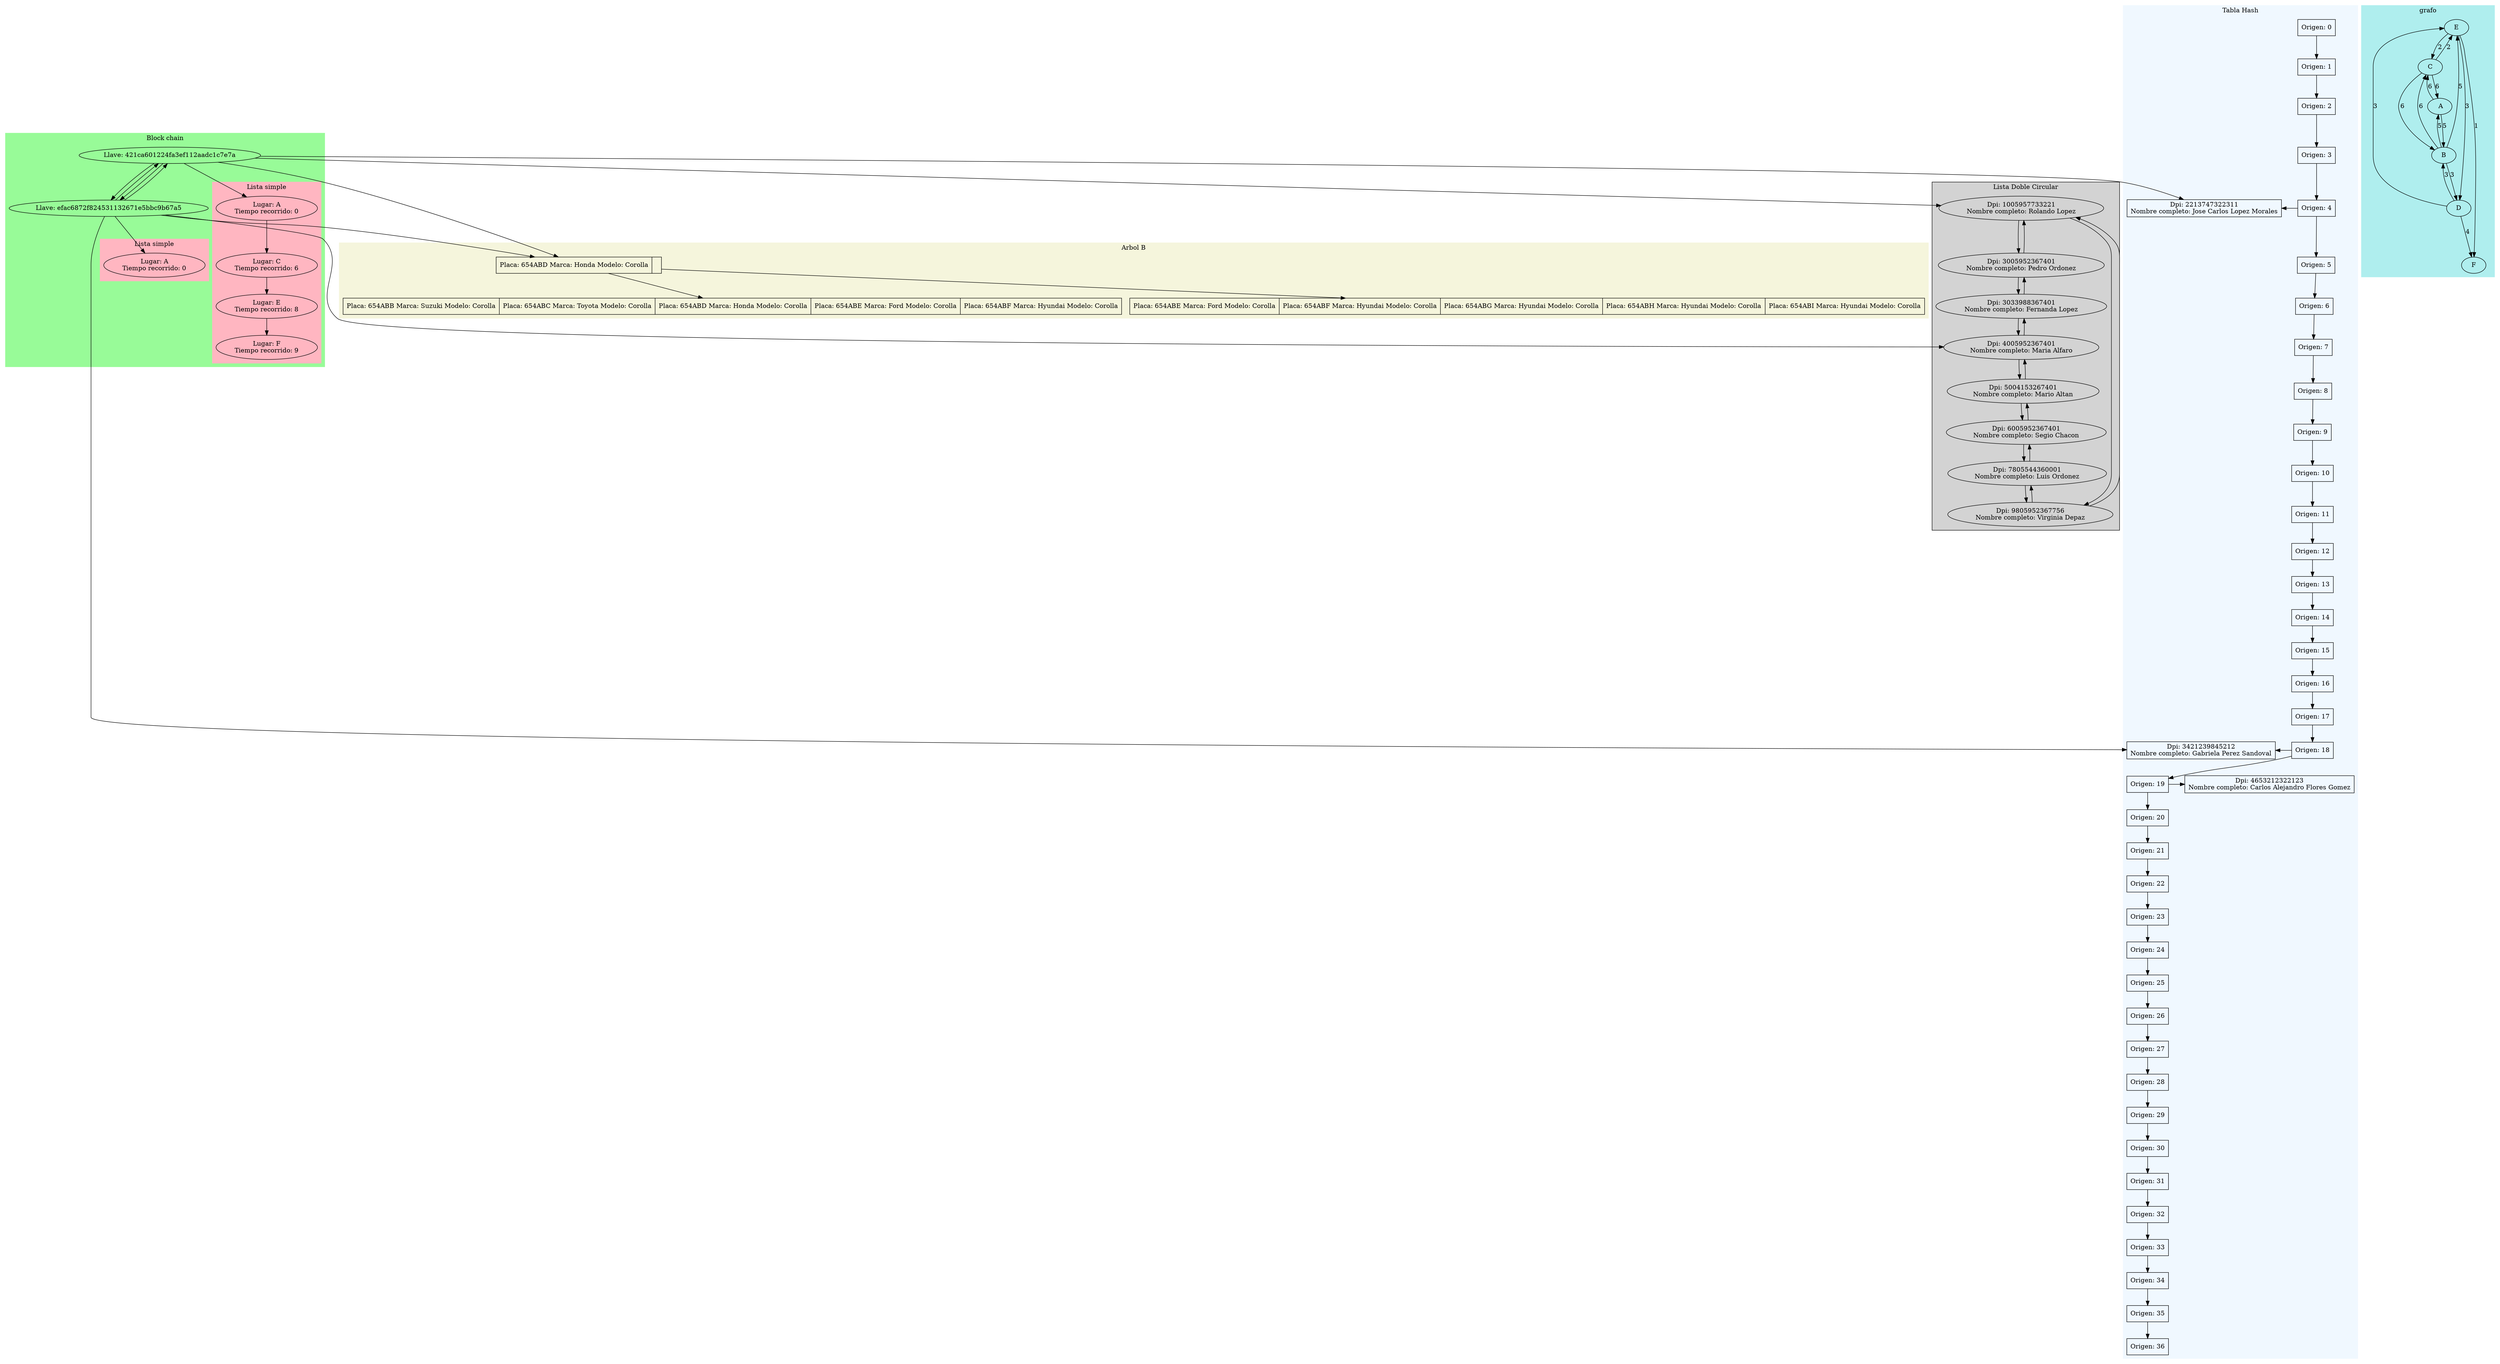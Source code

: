 digraph BlockChain{
subgraph cluster_hash{
style = filled
color=aliceblue
label="Tabla Hash"
0 [ shape = box label = "Origen: 0" ]
0 -> 1
1 [ shape = box label = "Origen: 1" ]
1 -> 2
2 [ shape = box label = "Origen: 2" ]
2 -> 3
3 [ shape = box label = "Origen: 3" ]
3 -> 4
4 [ shape = box label = "Origen: 4" ]
4 -> "2213747322311"
"2213747322311" [shape = box label = "Dpi: 2213747322311
Nombre completo: Jose Carlos Lopez Morales"]
{rank = same; 4; "2213747322311"; }
4 -> 5
5 [ shape = box label = "Origen: 5" ]
5 -> 6
6 [ shape = box label = "Origen: 6" ]
6 -> 7
7 [ shape = box label = "Origen: 7" ]
7 -> 8
8 [ shape = box label = "Origen: 8" ]
8 -> 9
9 [ shape = box label = "Origen: 9" ]
9 -> 10
10 [ shape = box label = "Origen: 10" ]
10 -> 11
11 [ shape = box label = "Origen: 11" ]
11 -> 12
12 [ shape = box label = "Origen: 12" ]
12 -> 13
13 [ shape = box label = "Origen: 13" ]
13 -> 14
14 [ shape = box label = "Origen: 14" ]
14 -> 15
15 [ shape = box label = "Origen: 15" ]
15 -> 16
16 [ shape = box label = "Origen: 16" ]
16 -> 17
17 [ shape = box label = "Origen: 17" ]
17 -> 18
18 [ shape = box label = "Origen: 18" ]
18 -> "3421239845212"
"3421239845212" [shape = box label = "Dpi: 3421239845212
Nombre completo: Gabriela Perez Sandoval"]
{rank = same; 18; "3421239845212"; }
18 -> 19
19 [ shape = box label = "Origen: 19" ]
19 -> "4653212322123"
"4653212322123" [shape = box label = "Dpi: 4653212322123
Nombre completo: Carlos Alejandro Flores Gomez"]
{rank = same; 19; "4653212322123"; }
19 -> 20
20 [ shape = box label = "Origen: 20" ]
20 -> 21
21 [ shape = box label = "Origen: 21" ]
21 -> 22
22 [ shape = box label = "Origen: 22" ]
22 -> 23
23 [ shape = box label = "Origen: 23" ]
23 -> 24
24 [ shape = box label = "Origen: 24" ]
24 -> 25
25 [ shape = box label = "Origen: 25" ]
25 -> 26
26 [ shape = box label = "Origen: 26" ]
26 -> 27
27 [ shape = box label = "Origen: 27" ]
27 -> 28
28 [ shape = box label = "Origen: 28" ]
28 -> 29
29 [ shape = box label = "Origen: 29" ]
29 -> 30
30 [ shape = box label = "Origen: 30" ]
30 -> 31
31 [ shape = box label = "Origen: 31" ]
31 -> 32
32 [ shape = box label = "Origen: 32" ]
32 -> 33
33 [ shape = box label = "Origen: 33" ]
33 -> 34
34 [ shape = box label = "Origen: 34" ]
34 -> 35
35 [ shape = box label = "Origen: 35" ]
35 -> 36
36 [ shape = box label = "Origen: 36" ]
}
subgraph cluster_doble{
style=filled
label="Lista Doble Circular"
Color=aquamarine
"1005957733221" [label = "Dpi: 1005957733221
Nombre completo: Rolando Lopez"]
"1005957733221" -> "3005952367401"
"3005952367401" [label = "Dpi: 3005952367401
Nombre completo: Pedro Ordonez"]
"3005952367401" -> "3033988367401"
"3033988367401" [label = "Dpi: 3033988367401
Nombre completo: Fernanda Lopez"]
"3033988367401" -> "4005952367401"
"4005952367401" [label = "Dpi: 4005952367401
Nombre completo: Maria Alfaro"]
"4005952367401" -> "5004153267401"
"5004153267401" [label = "Dpi: 5004153267401
Nombre completo: Mario Altan"]
"5004153267401" -> "6005952367401"
"6005952367401" [label = "Dpi: 6005952367401
Nombre completo: Segio Chacon"]
"6005952367401" -> "7805544360001"
"7805544360001" [label = "Dpi: 7805544360001
Nombre completo: Luis Ordonez"]
"7805544360001" -> "9805952367756"
"9805952367756" [label = "Dpi: 9805952367756
Nombre completo: Virginia Depaz"]
"9805952367756" -> "1005957733221"
"1005957733221" -> "9805952367756"
"9805952367756" -> "7805544360001"
"7805544360001" -> "6005952367401"
"6005952367401" -> "5004153267401"
"5004153267401" -> "4005952367401"
"4005952367401" -> "3033988367401"
"3033988367401" -> "3005952367401"
"3005952367401" -> "1005957733221"
}
subgraph cluster_arbolB{
style=filled
label="Arbol B"
color=beige
"Estructuras.NodoAB@4b827b04" [shape = record label = "<654ABD>Placa: 654ABD
 Marca: Honda
 Modelo: Corolla|"]
"Estructuras.NodoAB@4b827b04" -> "Estructuras.NodoAB@36b012b7"
"Estructuras.NodoAB@36b012b7" [shape = record label = "<654ABB>Placa: 654ABB
 Marca: Suzuki
 Modelo: Corolla|<654ABC>Placa: 654ABC
 Marca: Toyota
 Modelo: Corolla|<654ABD>Placa: 654ABD
 Marca: Honda
 Modelo: Corolla|<654ABE>Placa: 654ABE
 Marca: Ford
 Modelo: Corolla|<654ABF>Placa: 654ABF
 Marca: Hyundai
 Modelo: Corolla"]
"Estructuras.NodoAB@4b827b04" -> "Estructuras.NodoAB@3cae4f56"
"Estructuras.NodoAB@3cae4f56" [shape = record label = "<654ABE>Placa: 654ABE
 Marca: Ford
 Modelo: Corolla|<654ABF>Placa: 654ABF
 Marca: Hyundai
 Modelo: Corolla|<654ABG>Placa: 654ABG
 Marca: Hyundai
 Modelo: Corolla|<654ABH>Placa: 654ABH
 Marca: Hyundai
 Modelo: Corolla|<654ABI>Placa: 654ABI
 Marca: Hyundai
 Modelo: Corolla"]
}
subgraph cluster_block{label="Block chain"style=filled
color=palegreen"Estructuras.NodoL@9867890" [label = "Llave: 421ca601224fa3ef112aadc1c7e7a"]
"Estructuras.NodoL@9867890" -> "Estructuras.NodoL@5aecc5c1"
"Estructuras.NodoL@9867890" -> "2213747322311"
"Estructuras.NodoL@9867890" -> "1005957733221"
"Estructuras.NodoL@9867890" -> "Estructuras.NodoAB@4b827b04"
"Estructuras.NodoL@9867890" -> "Estructuras.NodoLS@35da3caa"
subgraph cluster_0{
color=lightpink
style=filled
label="Lista simple""Estructuras.NodoLS@35da3caa" [label = "Lugar: A
Tiempo recorrido: 0"]
"Estructuras.NodoLS@35da3caa" -> "Estructuras.NodoLS@22849aad"
"Estructuras.NodoLS@22849aad" [label = "Lugar: C
Tiempo recorrido: 6"]
"Estructuras.NodoLS@22849aad" -> "Estructuras.NodoLS@73e48b9"
"Estructuras.NodoLS@73e48b9" [label = "Lugar: E
Tiempo recorrido: 8"]
"Estructuras.NodoLS@73e48b9" -> "Estructuras.NodoLS@183a0dd"
"Estructuras.NodoLS@183a0dd" [label = "Lugar: F
Tiempo recorrido: 9"]
}"Estructuras.NodoL@5aecc5c1" [label = "Llave: efac6872f824531132671e5bbc9b67a5"]
"Estructuras.NodoL@5aecc5c1" -> "Estructuras.NodoL@9867890"
"Estructuras.NodoL@5aecc5c1" -> "3421239845212"
"Estructuras.NodoL@5aecc5c1" -> "4005952367401"
"Estructuras.NodoL@5aecc5c1" -> "Estructuras.NodoAB@4b827b04"
"Estructuras.NodoL@5aecc5c1" -> "Estructuras.NodoLS@6a7f2b4b"
subgraph cluster_1{
color=lightpink
style=filled
label="Lista simple""Estructuras.NodoLS@6a7f2b4b" [label = "Lugar: A
Tiempo recorrido: 0"]
}"Estructuras.NodoL@9867890" -> "Estructuras.NodoL@5aecc5c1"
"Estructuras.NodoL@5aecc5c1" -> "Estructuras.NodoL@9867890"
}
subgraph cluster_grafo{
label="grafo"
style=filled
color=paleturquoise
"E" [ label = " E" ]
"C" [ label = "C" ]
"E" -> "C" [ label = "2"]
"D" [ label = "D" ]
"E" -> "D" [ label = "3"]
"F" [ label = "F" ]
"E" -> "F" [ label = "1"]
"D" [ label = " D" ]
"B" [ label = "B" ]
"D" -> "B" [ label = "3"]
"E" [ label = "E" ]
"D" -> "E" [ label = "3"]
"F" [ label = "F" ]
"D" -> "F" [ label = "4"]
"C" [ label = " C" ]
"A" [ label = "A" ]
"C" -> "A" [ label = "6"]
"B" [ label = "B" ]
"C" -> "B" [ label = "6"]
"E" [ label = "E" ]
"C" -> "E" [ label = "2"]
"B" [ label = " B" ]
"A" [ label = "A" ]
"B" -> "A" [ label = "5"]
"C" [ label = "C" ]
"B" -> "C" [ label = "6"]
"D" [ label = "D" ]
"B" -> "D" [ label = "3"]
"E" [ label = "E" ]
"B" -> "E" [ label = "5"]
"A" [ label = " A" ]
"B" [ label = "B" ]
"A" -> "B" [ label = "5"]
"C" [ label = "C" ]
"A" -> "C" [ label = "6"]
}}